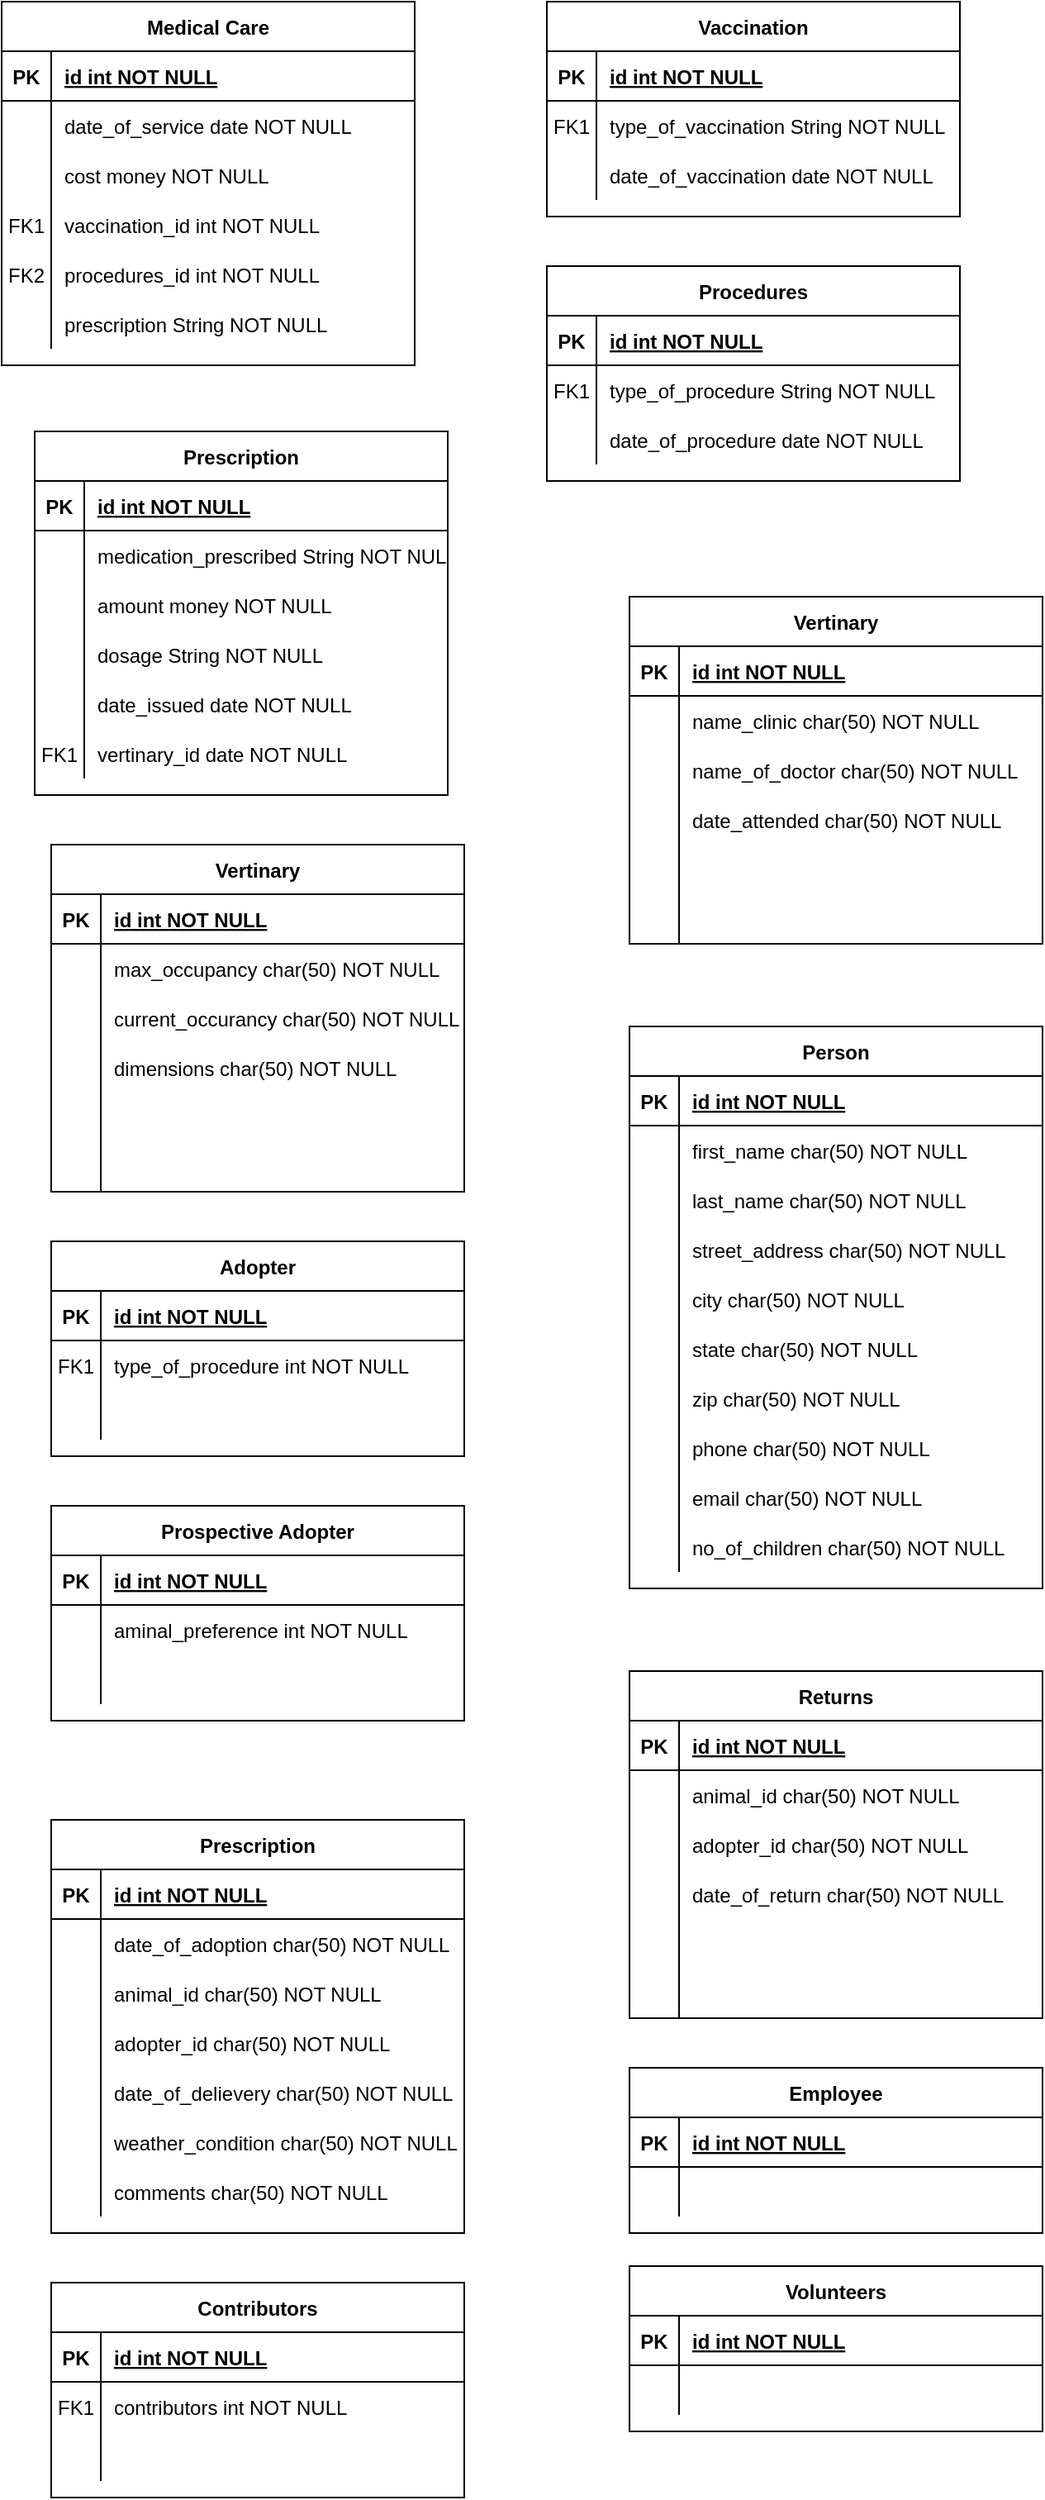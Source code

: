 <mxfile version="14.4.2" type="github">
  <diagram id="R2lEEEUBdFMjLlhIrx00" name="Page-1">
    <mxGraphModel dx="868" dy="450" grid="1" gridSize="10" guides="1" tooltips="1" connect="1" arrows="1" fold="1" page="1" pageScale="1" pageWidth="850" pageHeight="1100" math="0" shadow="0" extFonts="Permanent Marker^https://fonts.googleapis.com/css?family=Permanent+Marker">
      <root>
        <mxCell id="0" />
        <mxCell id="1" parent="0" />
        <mxCell id="C-vyLk0tnHw3VtMMgP7b-2" value="Vaccination" style="shape=table;startSize=30;container=1;collapsible=1;childLayout=tableLayout;fixedRows=1;rowLines=0;fontStyle=1;align=center;resizeLast=1;" parent="1" vertex="1">
          <mxGeometry x="450" y="120" width="250" height="130" as="geometry" />
        </mxCell>
        <mxCell id="C-vyLk0tnHw3VtMMgP7b-3" value="" style="shape=partialRectangle;collapsible=0;dropTarget=0;pointerEvents=0;fillColor=none;points=[[0,0.5],[1,0.5]];portConstraint=eastwest;top=0;left=0;right=0;bottom=1;" parent="C-vyLk0tnHw3VtMMgP7b-2" vertex="1">
          <mxGeometry y="30" width="250" height="30" as="geometry" />
        </mxCell>
        <mxCell id="C-vyLk0tnHw3VtMMgP7b-4" value="PK" style="shape=partialRectangle;overflow=hidden;connectable=0;fillColor=none;top=0;left=0;bottom=0;right=0;fontStyle=1;" parent="C-vyLk0tnHw3VtMMgP7b-3" vertex="1">
          <mxGeometry width="30" height="30" as="geometry" />
        </mxCell>
        <mxCell id="C-vyLk0tnHw3VtMMgP7b-5" value="id int NOT NULL " style="shape=partialRectangle;overflow=hidden;connectable=0;fillColor=none;top=0;left=0;bottom=0;right=0;align=left;spacingLeft=6;fontStyle=5;" parent="C-vyLk0tnHw3VtMMgP7b-3" vertex="1">
          <mxGeometry x="30" width="220" height="30" as="geometry" />
        </mxCell>
        <mxCell id="C-vyLk0tnHw3VtMMgP7b-6" value="" style="shape=partialRectangle;collapsible=0;dropTarget=0;pointerEvents=0;fillColor=none;points=[[0,0.5],[1,0.5]];portConstraint=eastwest;top=0;left=0;right=0;bottom=0;" parent="C-vyLk0tnHw3VtMMgP7b-2" vertex="1">
          <mxGeometry y="60" width="250" height="30" as="geometry" />
        </mxCell>
        <mxCell id="C-vyLk0tnHw3VtMMgP7b-7" value="FK1" style="shape=partialRectangle;overflow=hidden;connectable=0;fillColor=none;top=0;left=0;bottom=0;right=0;" parent="C-vyLk0tnHw3VtMMgP7b-6" vertex="1">
          <mxGeometry width="30" height="30" as="geometry" />
        </mxCell>
        <mxCell id="C-vyLk0tnHw3VtMMgP7b-8" value="type_of_vaccination String NOT NULL" style="shape=partialRectangle;overflow=hidden;connectable=0;fillColor=none;top=0;left=0;bottom=0;right=0;align=left;spacingLeft=6;" parent="C-vyLk0tnHw3VtMMgP7b-6" vertex="1">
          <mxGeometry x="30" width="220" height="30" as="geometry" />
        </mxCell>
        <mxCell id="C-vyLk0tnHw3VtMMgP7b-9" value="" style="shape=partialRectangle;collapsible=0;dropTarget=0;pointerEvents=0;fillColor=none;points=[[0,0.5],[1,0.5]];portConstraint=eastwest;top=0;left=0;right=0;bottom=0;" parent="C-vyLk0tnHw3VtMMgP7b-2" vertex="1">
          <mxGeometry y="90" width="250" height="30" as="geometry" />
        </mxCell>
        <mxCell id="C-vyLk0tnHw3VtMMgP7b-10" value="" style="shape=partialRectangle;overflow=hidden;connectable=0;fillColor=none;top=0;left=0;bottom=0;right=0;" parent="C-vyLk0tnHw3VtMMgP7b-9" vertex="1">
          <mxGeometry width="30" height="30" as="geometry" />
        </mxCell>
        <mxCell id="C-vyLk0tnHw3VtMMgP7b-11" value="date_of_vaccination date NOT NULL" style="shape=partialRectangle;overflow=hidden;connectable=0;fillColor=none;top=0;left=0;bottom=0;right=0;align=left;spacingLeft=6;" parent="C-vyLk0tnHw3VtMMgP7b-9" vertex="1">
          <mxGeometry x="30" width="220" height="30" as="geometry" />
        </mxCell>
        <mxCell id="C-vyLk0tnHw3VtMMgP7b-13" value="Procedures" style="shape=table;startSize=30;container=1;collapsible=1;childLayout=tableLayout;fixedRows=1;rowLines=0;fontStyle=1;align=center;resizeLast=1;" parent="1" vertex="1">
          <mxGeometry x="450" y="280" width="250" height="130" as="geometry" />
        </mxCell>
        <mxCell id="C-vyLk0tnHw3VtMMgP7b-14" value="" style="shape=partialRectangle;collapsible=0;dropTarget=0;pointerEvents=0;fillColor=none;points=[[0,0.5],[1,0.5]];portConstraint=eastwest;top=0;left=0;right=0;bottom=1;" parent="C-vyLk0tnHw3VtMMgP7b-13" vertex="1">
          <mxGeometry y="30" width="250" height="30" as="geometry" />
        </mxCell>
        <mxCell id="C-vyLk0tnHw3VtMMgP7b-15" value="PK" style="shape=partialRectangle;overflow=hidden;connectable=0;fillColor=none;top=0;left=0;bottom=0;right=0;fontStyle=1;" parent="C-vyLk0tnHw3VtMMgP7b-14" vertex="1">
          <mxGeometry width="30" height="30" as="geometry" />
        </mxCell>
        <mxCell id="C-vyLk0tnHw3VtMMgP7b-16" value="id int NOT NULL " style="shape=partialRectangle;overflow=hidden;connectable=0;fillColor=none;top=0;left=0;bottom=0;right=0;align=left;spacingLeft=6;fontStyle=5;" parent="C-vyLk0tnHw3VtMMgP7b-14" vertex="1">
          <mxGeometry x="30" width="220" height="30" as="geometry" />
        </mxCell>
        <mxCell id="C-vyLk0tnHw3VtMMgP7b-17" value="" style="shape=partialRectangle;collapsible=0;dropTarget=0;pointerEvents=0;fillColor=none;points=[[0,0.5],[1,0.5]];portConstraint=eastwest;top=0;left=0;right=0;bottom=0;" parent="C-vyLk0tnHw3VtMMgP7b-13" vertex="1">
          <mxGeometry y="60" width="250" height="30" as="geometry" />
        </mxCell>
        <mxCell id="C-vyLk0tnHw3VtMMgP7b-18" value="FK1" style="shape=partialRectangle;overflow=hidden;connectable=0;fillColor=none;top=0;left=0;bottom=0;right=0;" parent="C-vyLk0tnHw3VtMMgP7b-17" vertex="1">
          <mxGeometry width="30" height="30" as="geometry" />
        </mxCell>
        <mxCell id="C-vyLk0tnHw3VtMMgP7b-19" value="type_of_procedure String NOT NULL" style="shape=partialRectangle;overflow=hidden;connectable=0;fillColor=none;top=0;left=0;bottom=0;right=0;align=left;spacingLeft=6;" parent="C-vyLk0tnHw3VtMMgP7b-17" vertex="1">
          <mxGeometry x="30" width="220" height="30" as="geometry" />
        </mxCell>
        <mxCell id="C-vyLk0tnHw3VtMMgP7b-20" value="" style="shape=partialRectangle;collapsible=0;dropTarget=0;pointerEvents=0;fillColor=none;points=[[0,0.5],[1,0.5]];portConstraint=eastwest;top=0;left=0;right=0;bottom=0;" parent="C-vyLk0tnHw3VtMMgP7b-13" vertex="1">
          <mxGeometry y="90" width="250" height="30" as="geometry" />
        </mxCell>
        <mxCell id="C-vyLk0tnHw3VtMMgP7b-21" value="" style="shape=partialRectangle;overflow=hidden;connectable=0;fillColor=none;top=0;left=0;bottom=0;right=0;" parent="C-vyLk0tnHw3VtMMgP7b-20" vertex="1">
          <mxGeometry width="30" height="30" as="geometry" />
        </mxCell>
        <mxCell id="C-vyLk0tnHw3VtMMgP7b-22" value="date_of_procedure date NOT NULL" style="shape=partialRectangle;overflow=hidden;connectable=0;fillColor=none;top=0;left=0;bottom=0;right=0;align=left;spacingLeft=6;" parent="C-vyLk0tnHw3VtMMgP7b-20" vertex="1">
          <mxGeometry x="30" width="220" height="30" as="geometry" />
        </mxCell>
        <mxCell id="C-vyLk0tnHw3VtMMgP7b-23" value="Medical Care" style="shape=table;startSize=30;container=1;collapsible=1;childLayout=tableLayout;fixedRows=1;rowLines=0;fontStyle=1;align=center;resizeLast=1;" parent="1" vertex="1">
          <mxGeometry x="120" y="120" width="250" height="220" as="geometry" />
        </mxCell>
        <mxCell id="C-vyLk0tnHw3VtMMgP7b-24" value="" style="shape=partialRectangle;collapsible=0;dropTarget=0;pointerEvents=0;fillColor=none;points=[[0,0.5],[1,0.5]];portConstraint=eastwest;top=0;left=0;right=0;bottom=1;" parent="C-vyLk0tnHw3VtMMgP7b-23" vertex="1">
          <mxGeometry y="30" width="250" height="30" as="geometry" />
        </mxCell>
        <mxCell id="C-vyLk0tnHw3VtMMgP7b-25" value="PK" style="shape=partialRectangle;overflow=hidden;connectable=0;fillColor=none;top=0;left=0;bottom=0;right=0;fontStyle=1;" parent="C-vyLk0tnHw3VtMMgP7b-24" vertex="1">
          <mxGeometry width="30" height="30" as="geometry" />
        </mxCell>
        <mxCell id="C-vyLk0tnHw3VtMMgP7b-26" value="id int NOT NULL " style="shape=partialRectangle;overflow=hidden;connectable=0;fillColor=none;top=0;left=0;bottom=0;right=0;align=left;spacingLeft=6;fontStyle=5;" parent="C-vyLk0tnHw3VtMMgP7b-24" vertex="1">
          <mxGeometry x="30" width="220" height="30" as="geometry" />
        </mxCell>
        <mxCell id="C-vyLk0tnHw3VtMMgP7b-27" value="" style="shape=partialRectangle;collapsible=0;dropTarget=0;pointerEvents=0;fillColor=none;points=[[0,0.5],[1,0.5]];portConstraint=eastwest;top=0;left=0;right=0;bottom=0;" parent="C-vyLk0tnHw3VtMMgP7b-23" vertex="1">
          <mxGeometry y="60" width="250" height="30" as="geometry" />
        </mxCell>
        <mxCell id="C-vyLk0tnHw3VtMMgP7b-28" value="" style="shape=partialRectangle;overflow=hidden;connectable=0;fillColor=none;top=0;left=0;bottom=0;right=0;" parent="C-vyLk0tnHw3VtMMgP7b-27" vertex="1">
          <mxGeometry width="30" height="30" as="geometry" />
        </mxCell>
        <mxCell id="C-vyLk0tnHw3VtMMgP7b-29" value="date_of_service date NOT NULL" style="shape=partialRectangle;overflow=hidden;connectable=0;fillColor=none;top=0;left=0;bottom=0;right=0;align=left;spacingLeft=6;" parent="C-vyLk0tnHw3VtMMgP7b-27" vertex="1">
          <mxGeometry x="30" width="220" height="30" as="geometry" />
        </mxCell>
        <mxCell id="I8isSbgwtPp6w4IHYsFA-1" value="" style="shape=partialRectangle;collapsible=0;dropTarget=0;pointerEvents=0;fillColor=none;points=[[0,0.5],[1,0.5]];portConstraint=eastwest;top=0;left=0;right=0;bottom=0;" vertex="1" parent="C-vyLk0tnHw3VtMMgP7b-23">
          <mxGeometry y="90" width="250" height="30" as="geometry" />
        </mxCell>
        <mxCell id="I8isSbgwtPp6w4IHYsFA-2" value="" style="shape=partialRectangle;overflow=hidden;connectable=0;fillColor=none;top=0;left=0;bottom=0;right=0;" vertex="1" parent="I8isSbgwtPp6w4IHYsFA-1">
          <mxGeometry width="30" height="30" as="geometry" />
        </mxCell>
        <mxCell id="I8isSbgwtPp6w4IHYsFA-3" value="cost money NOT NULL" style="shape=partialRectangle;overflow=hidden;connectable=0;fillColor=none;top=0;left=0;bottom=0;right=0;align=left;spacingLeft=6;" vertex="1" parent="I8isSbgwtPp6w4IHYsFA-1">
          <mxGeometry x="30" width="220" height="30" as="geometry" />
        </mxCell>
        <mxCell id="I8isSbgwtPp6w4IHYsFA-4" value="" style="shape=partialRectangle;collapsible=0;dropTarget=0;pointerEvents=0;fillColor=none;points=[[0,0.5],[1,0.5]];portConstraint=eastwest;top=0;left=0;right=0;bottom=0;" vertex="1" parent="C-vyLk0tnHw3VtMMgP7b-23">
          <mxGeometry y="120" width="250" height="30" as="geometry" />
        </mxCell>
        <mxCell id="I8isSbgwtPp6w4IHYsFA-5" value="FK1" style="shape=partialRectangle;overflow=hidden;connectable=0;fillColor=none;top=0;left=0;bottom=0;right=0;" vertex="1" parent="I8isSbgwtPp6w4IHYsFA-4">
          <mxGeometry width="30" height="30" as="geometry" />
        </mxCell>
        <mxCell id="I8isSbgwtPp6w4IHYsFA-6" value="vaccination_id int NOT NULL" style="shape=partialRectangle;overflow=hidden;connectable=0;fillColor=none;top=0;left=0;bottom=0;right=0;align=left;spacingLeft=6;" vertex="1" parent="I8isSbgwtPp6w4IHYsFA-4">
          <mxGeometry x="30" width="220" height="30" as="geometry" />
        </mxCell>
        <mxCell id="I8isSbgwtPp6w4IHYsFA-7" value="" style="shape=partialRectangle;collapsible=0;dropTarget=0;pointerEvents=0;fillColor=none;points=[[0,0.5],[1,0.5]];portConstraint=eastwest;top=0;left=0;right=0;bottom=0;" vertex="1" parent="C-vyLk0tnHw3VtMMgP7b-23">
          <mxGeometry y="150" width="250" height="30" as="geometry" />
        </mxCell>
        <mxCell id="I8isSbgwtPp6w4IHYsFA-8" value="FK2" style="shape=partialRectangle;overflow=hidden;connectable=0;fillColor=none;top=0;left=0;bottom=0;right=0;" vertex="1" parent="I8isSbgwtPp6w4IHYsFA-7">
          <mxGeometry width="30" height="30" as="geometry" />
        </mxCell>
        <mxCell id="I8isSbgwtPp6w4IHYsFA-9" value="procedures_id int NOT NULL" style="shape=partialRectangle;overflow=hidden;connectable=0;fillColor=none;top=0;left=0;bottom=0;right=0;align=left;spacingLeft=6;" vertex="1" parent="I8isSbgwtPp6w4IHYsFA-7">
          <mxGeometry x="30" width="220" height="30" as="geometry" />
        </mxCell>
        <mxCell id="I8isSbgwtPp6w4IHYsFA-10" value="" style="shape=partialRectangle;collapsible=0;dropTarget=0;pointerEvents=0;fillColor=none;points=[[0,0.5],[1,0.5]];portConstraint=eastwest;top=0;left=0;right=0;bottom=0;" vertex="1" parent="C-vyLk0tnHw3VtMMgP7b-23">
          <mxGeometry y="180" width="250" height="30" as="geometry" />
        </mxCell>
        <mxCell id="I8isSbgwtPp6w4IHYsFA-11" value="" style="shape=partialRectangle;overflow=hidden;connectable=0;fillColor=none;top=0;left=0;bottom=0;right=0;" vertex="1" parent="I8isSbgwtPp6w4IHYsFA-10">
          <mxGeometry width="30" height="30" as="geometry" />
        </mxCell>
        <mxCell id="I8isSbgwtPp6w4IHYsFA-12" value="prescription String NOT NULL" style="shape=partialRectangle;overflow=hidden;connectable=0;fillColor=none;top=0;left=0;bottom=0;right=0;align=left;spacingLeft=6;" vertex="1" parent="I8isSbgwtPp6w4IHYsFA-10">
          <mxGeometry x="30" width="220" height="30" as="geometry" />
        </mxCell>
        <mxCell id="I8isSbgwtPp6w4IHYsFA-13" value="Prescription" style="shape=table;startSize=30;container=1;collapsible=1;childLayout=tableLayout;fixedRows=1;rowLines=0;fontStyle=1;align=center;resizeLast=1;" vertex="1" parent="1">
          <mxGeometry x="140" y="380" width="250" height="220" as="geometry" />
        </mxCell>
        <mxCell id="I8isSbgwtPp6w4IHYsFA-14" value="" style="shape=partialRectangle;collapsible=0;dropTarget=0;pointerEvents=0;fillColor=none;points=[[0,0.5],[1,0.5]];portConstraint=eastwest;top=0;left=0;right=0;bottom=1;" vertex="1" parent="I8isSbgwtPp6w4IHYsFA-13">
          <mxGeometry y="30" width="250" height="30" as="geometry" />
        </mxCell>
        <mxCell id="I8isSbgwtPp6w4IHYsFA-15" value="PK" style="shape=partialRectangle;overflow=hidden;connectable=0;fillColor=none;top=0;left=0;bottom=0;right=0;fontStyle=1;" vertex="1" parent="I8isSbgwtPp6w4IHYsFA-14">
          <mxGeometry width="30" height="30" as="geometry" />
        </mxCell>
        <mxCell id="I8isSbgwtPp6w4IHYsFA-16" value="id int NOT NULL " style="shape=partialRectangle;overflow=hidden;connectable=0;fillColor=none;top=0;left=0;bottom=0;right=0;align=left;spacingLeft=6;fontStyle=5;" vertex="1" parent="I8isSbgwtPp6w4IHYsFA-14">
          <mxGeometry x="30" width="220" height="30" as="geometry" />
        </mxCell>
        <mxCell id="I8isSbgwtPp6w4IHYsFA-17" value="" style="shape=partialRectangle;collapsible=0;dropTarget=0;pointerEvents=0;fillColor=none;points=[[0,0.5],[1,0.5]];portConstraint=eastwest;top=0;left=0;right=0;bottom=0;" vertex="1" parent="I8isSbgwtPp6w4IHYsFA-13">
          <mxGeometry y="60" width="250" height="30" as="geometry" />
        </mxCell>
        <mxCell id="I8isSbgwtPp6w4IHYsFA-18" value="" style="shape=partialRectangle;overflow=hidden;connectable=0;fillColor=none;top=0;left=0;bottom=0;right=0;" vertex="1" parent="I8isSbgwtPp6w4IHYsFA-17">
          <mxGeometry width="30" height="30" as="geometry" />
        </mxCell>
        <mxCell id="I8isSbgwtPp6w4IHYsFA-19" value="medication_prescribed String NOT NULL" style="shape=partialRectangle;overflow=hidden;connectable=0;fillColor=none;top=0;left=0;bottom=0;right=0;align=left;spacingLeft=6;" vertex="1" parent="I8isSbgwtPp6w4IHYsFA-17">
          <mxGeometry x="30" width="220" height="30" as="geometry" />
        </mxCell>
        <mxCell id="I8isSbgwtPp6w4IHYsFA-20" value="" style="shape=partialRectangle;collapsible=0;dropTarget=0;pointerEvents=0;fillColor=none;points=[[0,0.5],[1,0.5]];portConstraint=eastwest;top=0;left=0;right=0;bottom=0;" vertex="1" parent="I8isSbgwtPp6w4IHYsFA-13">
          <mxGeometry y="90" width="250" height="30" as="geometry" />
        </mxCell>
        <mxCell id="I8isSbgwtPp6w4IHYsFA-21" value="" style="shape=partialRectangle;overflow=hidden;connectable=0;fillColor=none;top=0;left=0;bottom=0;right=0;" vertex="1" parent="I8isSbgwtPp6w4IHYsFA-20">
          <mxGeometry width="30" height="30" as="geometry" />
        </mxCell>
        <mxCell id="I8isSbgwtPp6w4IHYsFA-22" value="amount money NOT NULL" style="shape=partialRectangle;overflow=hidden;connectable=0;fillColor=none;top=0;left=0;bottom=0;right=0;align=left;spacingLeft=6;" vertex="1" parent="I8isSbgwtPp6w4IHYsFA-20">
          <mxGeometry x="30" width="220" height="30" as="geometry" />
        </mxCell>
        <mxCell id="I8isSbgwtPp6w4IHYsFA-23" value="" style="shape=partialRectangle;collapsible=0;dropTarget=0;pointerEvents=0;fillColor=none;points=[[0,0.5],[1,0.5]];portConstraint=eastwest;top=0;left=0;right=0;bottom=0;" vertex="1" parent="I8isSbgwtPp6w4IHYsFA-13">
          <mxGeometry y="120" width="250" height="30" as="geometry" />
        </mxCell>
        <mxCell id="I8isSbgwtPp6w4IHYsFA-24" value="" style="shape=partialRectangle;overflow=hidden;connectable=0;fillColor=none;top=0;left=0;bottom=0;right=0;" vertex="1" parent="I8isSbgwtPp6w4IHYsFA-23">
          <mxGeometry width="30" height="30" as="geometry" />
        </mxCell>
        <mxCell id="I8isSbgwtPp6w4IHYsFA-25" value="dosage String NOT NULL" style="shape=partialRectangle;overflow=hidden;connectable=0;fillColor=none;top=0;left=0;bottom=0;right=0;align=left;spacingLeft=6;" vertex="1" parent="I8isSbgwtPp6w4IHYsFA-23">
          <mxGeometry x="30" width="220" height="30" as="geometry" />
        </mxCell>
        <mxCell id="I8isSbgwtPp6w4IHYsFA-26" value="" style="shape=partialRectangle;collapsible=0;dropTarget=0;pointerEvents=0;fillColor=none;points=[[0,0.5],[1,0.5]];portConstraint=eastwest;top=0;left=0;right=0;bottom=0;" vertex="1" parent="I8isSbgwtPp6w4IHYsFA-13">
          <mxGeometry y="150" width="250" height="30" as="geometry" />
        </mxCell>
        <mxCell id="I8isSbgwtPp6w4IHYsFA-27" value="" style="shape=partialRectangle;overflow=hidden;connectable=0;fillColor=none;top=0;left=0;bottom=0;right=0;" vertex="1" parent="I8isSbgwtPp6w4IHYsFA-26">
          <mxGeometry width="30" height="30" as="geometry" />
        </mxCell>
        <mxCell id="I8isSbgwtPp6w4IHYsFA-28" value="date_issued date NOT NULL" style="shape=partialRectangle;overflow=hidden;connectable=0;fillColor=none;top=0;left=0;bottom=0;right=0;align=left;spacingLeft=6;" vertex="1" parent="I8isSbgwtPp6w4IHYsFA-26">
          <mxGeometry x="30" width="220" height="30" as="geometry" />
        </mxCell>
        <mxCell id="I8isSbgwtPp6w4IHYsFA-29" value="" style="shape=partialRectangle;collapsible=0;dropTarget=0;pointerEvents=0;fillColor=none;points=[[0,0.5],[1,0.5]];portConstraint=eastwest;top=0;left=0;right=0;bottom=0;" vertex="1" parent="I8isSbgwtPp6w4IHYsFA-13">
          <mxGeometry y="180" width="250" height="30" as="geometry" />
        </mxCell>
        <mxCell id="I8isSbgwtPp6w4IHYsFA-30" value="FK1" style="shape=partialRectangle;overflow=hidden;connectable=0;fillColor=none;top=0;left=0;bottom=0;right=0;" vertex="1" parent="I8isSbgwtPp6w4IHYsFA-29">
          <mxGeometry width="30" height="30" as="geometry" />
        </mxCell>
        <mxCell id="I8isSbgwtPp6w4IHYsFA-31" value="vertinary_id date NOT NULL" style="shape=partialRectangle;overflow=hidden;connectable=0;fillColor=none;top=0;left=0;bottom=0;right=0;align=left;spacingLeft=6;" vertex="1" parent="I8isSbgwtPp6w4IHYsFA-29">
          <mxGeometry x="30" width="220" height="30" as="geometry" />
        </mxCell>
        <mxCell id="I8isSbgwtPp6w4IHYsFA-32" value="Vertinary" style="shape=table;startSize=30;container=1;collapsible=1;childLayout=tableLayout;fixedRows=1;rowLines=0;fontStyle=1;align=center;resizeLast=1;" vertex="1" parent="1">
          <mxGeometry x="500" y="480" width="250" height="210" as="geometry" />
        </mxCell>
        <mxCell id="I8isSbgwtPp6w4IHYsFA-33" value="" style="shape=partialRectangle;collapsible=0;dropTarget=0;pointerEvents=0;fillColor=none;points=[[0,0.5],[1,0.5]];portConstraint=eastwest;top=0;left=0;right=0;bottom=1;" vertex="1" parent="I8isSbgwtPp6w4IHYsFA-32">
          <mxGeometry y="30" width="250" height="30" as="geometry" />
        </mxCell>
        <mxCell id="I8isSbgwtPp6w4IHYsFA-34" value="PK" style="shape=partialRectangle;overflow=hidden;connectable=0;fillColor=none;top=0;left=0;bottom=0;right=0;fontStyle=1;" vertex="1" parent="I8isSbgwtPp6w4IHYsFA-33">
          <mxGeometry width="30" height="30" as="geometry" />
        </mxCell>
        <mxCell id="I8isSbgwtPp6w4IHYsFA-35" value="id int NOT NULL " style="shape=partialRectangle;overflow=hidden;connectable=0;fillColor=none;top=0;left=0;bottom=0;right=0;align=left;spacingLeft=6;fontStyle=5;" vertex="1" parent="I8isSbgwtPp6w4IHYsFA-33">
          <mxGeometry x="30" width="220" height="30" as="geometry" />
        </mxCell>
        <mxCell id="I8isSbgwtPp6w4IHYsFA-36" value="" style="shape=partialRectangle;collapsible=0;dropTarget=0;pointerEvents=0;fillColor=none;points=[[0,0.5],[1,0.5]];portConstraint=eastwest;top=0;left=0;right=0;bottom=0;" vertex="1" parent="I8isSbgwtPp6w4IHYsFA-32">
          <mxGeometry y="60" width="250" height="30" as="geometry" />
        </mxCell>
        <mxCell id="I8isSbgwtPp6w4IHYsFA-37" value="" style="shape=partialRectangle;overflow=hidden;connectable=0;fillColor=none;top=0;left=0;bottom=0;right=0;" vertex="1" parent="I8isSbgwtPp6w4IHYsFA-36">
          <mxGeometry width="30" height="30" as="geometry" />
        </mxCell>
        <mxCell id="I8isSbgwtPp6w4IHYsFA-38" value="name_clinic char(50) NOT NULL" style="shape=partialRectangle;overflow=hidden;connectable=0;fillColor=none;top=0;left=0;bottom=0;right=0;align=left;spacingLeft=6;" vertex="1" parent="I8isSbgwtPp6w4IHYsFA-36">
          <mxGeometry x="30" width="220" height="30" as="geometry" />
        </mxCell>
        <mxCell id="I8isSbgwtPp6w4IHYsFA-39" value="" style="shape=partialRectangle;collapsible=0;dropTarget=0;pointerEvents=0;fillColor=none;points=[[0,0.5],[1,0.5]];portConstraint=eastwest;top=0;left=0;right=0;bottom=0;" vertex="1" parent="I8isSbgwtPp6w4IHYsFA-32">
          <mxGeometry y="90" width="250" height="30" as="geometry" />
        </mxCell>
        <mxCell id="I8isSbgwtPp6w4IHYsFA-40" value="" style="shape=partialRectangle;overflow=hidden;connectable=0;fillColor=none;top=0;left=0;bottom=0;right=0;" vertex="1" parent="I8isSbgwtPp6w4IHYsFA-39">
          <mxGeometry width="30" height="30" as="geometry" />
        </mxCell>
        <mxCell id="I8isSbgwtPp6w4IHYsFA-41" value="name_of_doctor char(50) NOT NULL" style="shape=partialRectangle;overflow=hidden;connectable=0;fillColor=none;top=0;left=0;bottom=0;right=0;align=left;spacingLeft=6;" vertex="1" parent="I8isSbgwtPp6w4IHYsFA-39">
          <mxGeometry x="30" width="220" height="30" as="geometry" />
        </mxCell>
        <mxCell id="I8isSbgwtPp6w4IHYsFA-42" value="" style="shape=partialRectangle;collapsible=0;dropTarget=0;pointerEvents=0;fillColor=none;points=[[0,0.5],[1,0.5]];portConstraint=eastwest;top=0;left=0;right=0;bottom=0;" vertex="1" parent="I8isSbgwtPp6w4IHYsFA-32">
          <mxGeometry y="120" width="250" height="30" as="geometry" />
        </mxCell>
        <mxCell id="I8isSbgwtPp6w4IHYsFA-43" value="" style="shape=partialRectangle;overflow=hidden;connectable=0;fillColor=none;top=0;left=0;bottom=0;right=0;" vertex="1" parent="I8isSbgwtPp6w4IHYsFA-42">
          <mxGeometry width="30" height="30" as="geometry" />
        </mxCell>
        <mxCell id="I8isSbgwtPp6w4IHYsFA-44" value="date_attended char(50) NOT NULL" style="shape=partialRectangle;overflow=hidden;connectable=0;fillColor=none;top=0;left=0;bottom=0;right=0;align=left;spacingLeft=6;" vertex="1" parent="I8isSbgwtPp6w4IHYsFA-42">
          <mxGeometry x="30" width="220" height="30" as="geometry" />
        </mxCell>
        <mxCell id="I8isSbgwtPp6w4IHYsFA-45" value="" style="shape=partialRectangle;collapsible=0;dropTarget=0;pointerEvents=0;fillColor=none;points=[[0,0.5],[1,0.5]];portConstraint=eastwest;top=0;left=0;right=0;bottom=0;" vertex="1" parent="I8isSbgwtPp6w4IHYsFA-32">
          <mxGeometry y="150" width="250" height="30" as="geometry" />
        </mxCell>
        <mxCell id="I8isSbgwtPp6w4IHYsFA-46" value="" style="shape=partialRectangle;overflow=hidden;connectable=0;fillColor=none;top=0;left=0;bottom=0;right=0;" vertex="1" parent="I8isSbgwtPp6w4IHYsFA-45">
          <mxGeometry width="30" height="30" as="geometry" />
        </mxCell>
        <mxCell id="I8isSbgwtPp6w4IHYsFA-47" value="" style="shape=partialRectangle;overflow=hidden;connectable=0;fillColor=none;top=0;left=0;bottom=0;right=0;align=left;spacingLeft=6;" vertex="1" parent="I8isSbgwtPp6w4IHYsFA-45">
          <mxGeometry x="30" width="220" height="30" as="geometry" />
        </mxCell>
        <mxCell id="I8isSbgwtPp6w4IHYsFA-48" value="" style="shape=partialRectangle;collapsible=0;dropTarget=0;pointerEvents=0;fillColor=none;points=[[0,0.5],[1,0.5]];portConstraint=eastwest;top=0;left=0;right=0;bottom=0;" vertex="1" parent="I8isSbgwtPp6w4IHYsFA-32">
          <mxGeometry y="180" width="250" height="30" as="geometry" />
        </mxCell>
        <mxCell id="I8isSbgwtPp6w4IHYsFA-49" value="" style="shape=partialRectangle;overflow=hidden;connectable=0;fillColor=none;top=0;left=0;bottom=0;right=0;" vertex="1" parent="I8isSbgwtPp6w4IHYsFA-48">
          <mxGeometry width="30" height="30" as="geometry" />
        </mxCell>
        <mxCell id="I8isSbgwtPp6w4IHYsFA-50" value="" style="shape=partialRectangle;overflow=hidden;connectable=0;fillColor=none;top=0;left=0;bottom=0;right=0;align=left;spacingLeft=6;" vertex="1" parent="I8isSbgwtPp6w4IHYsFA-48">
          <mxGeometry x="30" width="220" height="30" as="geometry" />
        </mxCell>
        <mxCell id="I8isSbgwtPp6w4IHYsFA-51" value="Vertinary" style="shape=table;startSize=30;container=1;collapsible=1;childLayout=tableLayout;fixedRows=1;rowLines=0;fontStyle=1;align=center;resizeLast=1;" vertex="1" parent="1">
          <mxGeometry x="150" y="630" width="250" height="210" as="geometry" />
        </mxCell>
        <mxCell id="I8isSbgwtPp6w4IHYsFA-52" value="" style="shape=partialRectangle;collapsible=0;dropTarget=0;pointerEvents=0;fillColor=none;points=[[0,0.5],[1,0.5]];portConstraint=eastwest;top=0;left=0;right=0;bottom=1;" vertex="1" parent="I8isSbgwtPp6w4IHYsFA-51">
          <mxGeometry y="30" width="250" height="30" as="geometry" />
        </mxCell>
        <mxCell id="I8isSbgwtPp6w4IHYsFA-53" value="PK" style="shape=partialRectangle;overflow=hidden;connectable=0;fillColor=none;top=0;left=0;bottom=0;right=0;fontStyle=1;" vertex="1" parent="I8isSbgwtPp6w4IHYsFA-52">
          <mxGeometry width="30" height="30" as="geometry" />
        </mxCell>
        <mxCell id="I8isSbgwtPp6w4IHYsFA-54" value="id int NOT NULL " style="shape=partialRectangle;overflow=hidden;connectable=0;fillColor=none;top=0;left=0;bottom=0;right=0;align=left;spacingLeft=6;fontStyle=5;" vertex="1" parent="I8isSbgwtPp6w4IHYsFA-52">
          <mxGeometry x="30" width="220" height="30" as="geometry" />
        </mxCell>
        <mxCell id="I8isSbgwtPp6w4IHYsFA-55" value="" style="shape=partialRectangle;collapsible=0;dropTarget=0;pointerEvents=0;fillColor=none;points=[[0,0.5],[1,0.5]];portConstraint=eastwest;top=0;left=0;right=0;bottom=0;" vertex="1" parent="I8isSbgwtPp6w4IHYsFA-51">
          <mxGeometry y="60" width="250" height="30" as="geometry" />
        </mxCell>
        <mxCell id="I8isSbgwtPp6w4IHYsFA-56" value="" style="shape=partialRectangle;overflow=hidden;connectable=0;fillColor=none;top=0;left=0;bottom=0;right=0;" vertex="1" parent="I8isSbgwtPp6w4IHYsFA-55">
          <mxGeometry width="30" height="30" as="geometry" />
        </mxCell>
        <mxCell id="I8isSbgwtPp6w4IHYsFA-57" value="max_occupancy char(50) NOT NULL" style="shape=partialRectangle;overflow=hidden;connectable=0;fillColor=none;top=0;left=0;bottom=0;right=0;align=left;spacingLeft=6;" vertex="1" parent="I8isSbgwtPp6w4IHYsFA-55">
          <mxGeometry x="30" width="220" height="30" as="geometry" />
        </mxCell>
        <mxCell id="I8isSbgwtPp6w4IHYsFA-58" value="" style="shape=partialRectangle;collapsible=0;dropTarget=0;pointerEvents=0;fillColor=none;points=[[0,0.5],[1,0.5]];portConstraint=eastwest;top=0;left=0;right=0;bottom=0;" vertex="1" parent="I8isSbgwtPp6w4IHYsFA-51">
          <mxGeometry y="90" width="250" height="30" as="geometry" />
        </mxCell>
        <mxCell id="I8isSbgwtPp6w4IHYsFA-59" value="" style="shape=partialRectangle;overflow=hidden;connectable=0;fillColor=none;top=0;left=0;bottom=0;right=0;" vertex="1" parent="I8isSbgwtPp6w4IHYsFA-58">
          <mxGeometry width="30" height="30" as="geometry" />
        </mxCell>
        <mxCell id="I8isSbgwtPp6w4IHYsFA-60" value="current_occurancy char(50) NOT NULL" style="shape=partialRectangle;overflow=hidden;connectable=0;fillColor=none;top=0;left=0;bottom=0;right=0;align=left;spacingLeft=6;" vertex="1" parent="I8isSbgwtPp6w4IHYsFA-58">
          <mxGeometry x="30" width="220" height="30" as="geometry" />
        </mxCell>
        <mxCell id="I8isSbgwtPp6w4IHYsFA-61" value="" style="shape=partialRectangle;collapsible=0;dropTarget=0;pointerEvents=0;fillColor=none;points=[[0,0.5],[1,0.5]];portConstraint=eastwest;top=0;left=0;right=0;bottom=0;" vertex="1" parent="I8isSbgwtPp6w4IHYsFA-51">
          <mxGeometry y="120" width="250" height="30" as="geometry" />
        </mxCell>
        <mxCell id="I8isSbgwtPp6w4IHYsFA-62" value="" style="shape=partialRectangle;overflow=hidden;connectable=0;fillColor=none;top=0;left=0;bottom=0;right=0;" vertex="1" parent="I8isSbgwtPp6w4IHYsFA-61">
          <mxGeometry width="30" height="30" as="geometry" />
        </mxCell>
        <mxCell id="I8isSbgwtPp6w4IHYsFA-63" value="dimensions char(50) NOT NULL" style="shape=partialRectangle;overflow=hidden;connectable=0;fillColor=none;top=0;left=0;bottom=0;right=0;align=left;spacingLeft=6;" vertex="1" parent="I8isSbgwtPp6w4IHYsFA-61">
          <mxGeometry x="30" width="220" height="30" as="geometry" />
        </mxCell>
        <mxCell id="I8isSbgwtPp6w4IHYsFA-64" value="" style="shape=partialRectangle;collapsible=0;dropTarget=0;pointerEvents=0;fillColor=none;points=[[0,0.5],[1,0.5]];portConstraint=eastwest;top=0;left=0;right=0;bottom=0;" vertex="1" parent="I8isSbgwtPp6w4IHYsFA-51">
          <mxGeometry y="150" width="250" height="30" as="geometry" />
        </mxCell>
        <mxCell id="I8isSbgwtPp6w4IHYsFA-65" value="" style="shape=partialRectangle;overflow=hidden;connectable=0;fillColor=none;top=0;left=0;bottom=0;right=0;" vertex="1" parent="I8isSbgwtPp6w4IHYsFA-64">
          <mxGeometry width="30" height="30" as="geometry" />
        </mxCell>
        <mxCell id="I8isSbgwtPp6w4IHYsFA-66" value="" style="shape=partialRectangle;overflow=hidden;connectable=0;fillColor=none;top=0;left=0;bottom=0;right=0;align=left;spacingLeft=6;" vertex="1" parent="I8isSbgwtPp6w4IHYsFA-64">
          <mxGeometry x="30" width="220" height="30" as="geometry" />
        </mxCell>
        <mxCell id="I8isSbgwtPp6w4IHYsFA-67" value="" style="shape=partialRectangle;collapsible=0;dropTarget=0;pointerEvents=0;fillColor=none;points=[[0,0.5],[1,0.5]];portConstraint=eastwest;top=0;left=0;right=0;bottom=0;" vertex="1" parent="I8isSbgwtPp6w4IHYsFA-51">
          <mxGeometry y="180" width="250" height="30" as="geometry" />
        </mxCell>
        <mxCell id="I8isSbgwtPp6w4IHYsFA-68" value="" style="shape=partialRectangle;overflow=hidden;connectable=0;fillColor=none;top=0;left=0;bottom=0;right=0;" vertex="1" parent="I8isSbgwtPp6w4IHYsFA-67">
          <mxGeometry width="30" height="30" as="geometry" />
        </mxCell>
        <mxCell id="I8isSbgwtPp6w4IHYsFA-69" value="" style="shape=partialRectangle;overflow=hidden;connectable=0;fillColor=none;top=0;left=0;bottom=0;right=0;align=left;spacingLeft=6;" vertex="1" parent="I8isSbgwtPp6w4IHYsFA-67">
          <mxGeometry x="30" width="220" height="30" as="geometry" />
        </mxCell>
        <mxCell id="I8isSbgwtPp6w4IHYsFA-70" value="Person" style="shape=table;startSize=30;container=1;collapsible=1;childLayout=tableLayout;fixedRows=1;rowLines=0;fontStyle=1;align=center;resizeLast=1;" vertex="1" parent="1">
          <mxGeometry x="500" y="740" width="250" height="340" as="geometry" />
        </mxCell>
        <mxCell id="I8isSbgwtPp6w4IHYsFA-71" value="" style="shape=partialRectangle;collapsible=0;dropTarget=0;pointerEvents=0;fillColor=none;points=[[0,0.5],[1,0.5]];portConstraint=eastwest;top=0;left=0;right=0;bottom=1;" vertex="1" parent="I8isSbgwtPp6w4IHYsFA-70">
          <mxGeometry y="30" width="250" height="30" as="geometry" />
        </mxCell>
        <mxCell id="I8isSbgwtPp6w4IHYsFA-72" value="PK" style="shape=partialRectangle;overflow=hidden;connectable=0;fillColor=none;top=0;left=0;bottom=0;right=0;fontStyle=1;" vertex="1" parent="I8isSbgwtPp6w4IHYsFA-71">
          <mxGeometry width="30" height="30" as="geometry" />
        </mxCell>
        <mxCell id="I8isSbgwtPp6w4IHYsFA-73" value="id int NOT NULL " style="shape=partialRectangle;overflow=hidden;connectable=0;fillColor=none;top=0;left=0;bottom=0;right=0;align=left;spacingLeft=6;fontStyle=5;" vertex="1" parent="I8isSbgwtPp6w4IHYsFA-71">
          <mxGeometry x="30" width="220" height="30" as="geometry" />
        </mxCell>
        <mxCell id="I8isSbgwtPp6w4IHYsFA-74" value="" style="shape=partialRectangle;collapsible=0;dropTarget=0;pointerEvents=0;fillColor=none;points=[[0,0.5],[1,0.5]];portConstraint=eastwest;top=0;left=0;right=0;bottom=0;" vertex="1" parent="I8isSbgwtPp6w4IHYsFA-70">
          <mxGeometry y="60" width="250" height="30" as="geometry" />
        </mxCell>
        <mxCell id="I8isSbgwtPp6w4IHYsFA-75" value="" style="shape=partialRectangle;overflow=hidden;connectable=0;fillColor=none;top=0;left=0;bottom=0;right=0;" vertex="1" parent="I8isSbgwtPp6w4IHYsFA-74">
          <mxGeometry width="30" height="30" as="geometry" />
        </mxCell>
        <mxCell id="I8isSbgwtPp6w4IHYsFA-76" value="first_name char(50) NOT NULL" style="shape=partialRectangle;overflow=hidden;connectable=0;fillColor=none;top=0;left=0;bottom=0;right=0;align=left;spacingLeft=6;" vertex="1" parent="I8isSbgwtPp6w4IHYsFA-74">
          <mxGeometry x="30" width="220" height="30" as="geometry" />
        </mxCell>
        <mxCell id="I8isSbgwtPp6w4IHYsFA-77" value="" style="shape=partialRectangle;collapsible=0;dropTarget=0;pointerEvents=0;fillColor=none;points=[[0,0.5],[1,0.5]];portConstraint=eastwest;top=0;left=0;right=0;bottom=0;" vertex="1" parent="I8isSbgwtPp6w4IHYsFA-70">
          <mxGeometry y="90" width="250" height="30" as="geometry" />
        </mxCell>
        <mxCell id="I8isSbgwtPp6w4IHYsFA-78" value="" style="shape=partialRectangle;overflow=hidden;connectable=0;fillColor=none;top=0;left=0;bottom=0;right=0;" vertex="1" parent="I8isSbgwtPp6w4IHYsFA-77">
          <mxGeometry width="30" height="30" as="geometry" />
        </mxCell>
        <mxCell id="I8isSbgwtPp6w4IHYsFA-79" value="last_name char(50) NOT NULL" style="shape=partialRectangle;overflow=hidden;connectable=0;fillColor=none;top=0;left=0;bottom=0;right=0;align=left;spacingLeft=6;" vertex="1" parent="I8isSbgwtPp6w4IHYsFA-77">
          <mxGeometry x="30" width="220" height="30" as="geometry" />
        </mxCell>
        <mxCell id="I8isSbgwtPp6w4IHYsFA-80" value="" style="shape=partialRectangle;collapsible=0;dropTarget=0;pointerEvents=0;fillColor=none;points=[[0,0.5],[1,0.5]];portConstraint=eastwest;top=0;left=0;right=0;bottom=0;" vertex="1" parent="I8isSbgwtPp6w4IHYsFA-70">
          <mxGeometry y="120" width="250" height="30" as="geometry" />
        </mxCell>
        <mxCell id="I8isSbgwtPp6w4IHYsFA-81" value="" style="shape=partialRectangle;overflow=hidden;connectable=0;fillColor=none;top=0;left=0;bottom=0;right=0;" vertex="1" parent="I8isSbgwtPp6w4IHYsFA-80">
          <mxGeometry width="30" height="30" as="geometry" />
        </mxCell>
        <mxCell id="I8isSbgwtPp6w4IHYsFA-82" value="street_address char(50) NOT NULL" style="shape=partialRectangle;overflow=hidden;connectable=0;fillColor=none;top=0;left=0;bottom=0;right=0;align=left;spacingLeft=6;" vertex="1" parent="I8isSbgwtPp6w4IHYsFA-80">
          <mxGeometry x="30" width="220" height="30" as="geometry" />
        </mxCell>
        <mxCell id="I8isSbgwtPp6w4IHYsFA-83" value="" style="shape=partialRectangle;collapsible=0;dropTarget=0;pointerEvents=0;fillColor=none;points=[[0,0.5],[1,0.5]];portConstraint=eastwest;top=0;left=0;right=0;bottom=0;" vertex="1" parent="I8isSbgwtPp6w4IHYsFA-70">
          <mxGeometry y="150" width="250" height="30" as="geometry" />
        </mxCell>
        <mxCell id="I8isSbgwtPp6w4IHYsFA-84" value="" style="shape=partialRectangle;overflow=hidden;connectable=0;fillColor=none;top=0;left=0;bottom=0;right=0;" vertex="1" parent="I8isSbgwtPp6w4IHYsFA-83">
          <mxGeometry width="30" height="30" as="geometry" />
        </mxCell>
        <mxCell id="I8isSbgwtPp6w4IHYsFA-85" value="city char(50) NOT NULL" style="shape=partialRectangle;overflow=hidden;connectable=0;fillColor=none;top=0;left=0;bottom=0;right=0;align=left;spacingLeft=6;" vertex="1" parent="I8isSbgwtPp6w4IHYsFA-83">
          <mxGeometry x="30" width="220" height="30" as="geometry" />
        </mxCell>
        <mxCell id="I8isSbgwtPp6w4IHYsFA-86" value="" style="shape=partialRectangle;collapsible=0;dropTarget=0;pointerEvents=0;fillColor=none;points=[[0,0.5],[1,0.5]];portConstraint=eastwest;top=0;left=0;right=0;bottom=0;" vertex="1" parent="I8isSbgwtPp6w4IHYsFA-70">
          <mxGeometry y="180" width="250" height="30" as="geometry" />
        </mxCell>
        <mxCell id="I8isSbgwtPp6w4IHYsFA-87" value="" style="shape=partialRectangle;overflow=hidden;connectable=0;fillColor=none;top=0;left=0;bottom=0;right=0;" vertex="1" parent="I8isSbgwtPp6w4IHYsFA-86">
          <mxGeometry width="30" height="30" as="geometry" />
        </mxCell>
        <mxCell id="I8isSbgwtPp6w4IHYsFA-88" value="state char(50) NOT NULL" style="shape=partialRectangle;overflow=hidden;connectable=0;fillColor=none;top=0;left=0;bottom=0;right=0;align=left;spacingLeft=6;" vertex="1" parent="I8isSbgwtPp6w4IHYsFA-86">
          <mxGeometry x="30" width="220" height="30" as="geometry" />
        </mxCell>
        <mxCell id="I8isSbgwtPp6w4IHYsFA-93" value="" style="shape=partialRectangle;collapsible=0;dropTarget=0;pointerEvents=0;fillColor=none;points=[[0,0.5],[1,0.5]];portConstraint=eastwest;top=0;left=0;right=0;bottom=0;" vertex="1" parent="I8isSbgwtPp6w4IHYsFA-70">
          <mxGeometry y="210" width="250" height="30" as="geometry" />
        </mxCell>
        <mxCell id="I8isSbgwtPp6w4IHYsFA-94" value="" style="shape=partialRectangle;overflow=hidden;connectable=0;fillColor=none;top=0;left=0;bottom=0;right=0;" vertex="1" parent="I8isSbgwtPp6w4IHYsFA-93">
          <mxGeometry width="30" height="30" as="geometry" />
        </mxCell>
        <mxCell id="I8isSbgwtPp6w4IHYsFA-95" value="zip char(50) NOT NULL" style="shape=partialRectangle;overflow=hidden;connectable=0;fillColor=none;top=0;left=0;bottom=0;right=0;align=left;spacingLeft=6;" vertex="1" parent="I8isSbgwtPp6w4IHYsFA-93">
          <mxGeometry x="30" width="220" height="30" as="geometry" />
        </mxCell>
        <mxCell id="I8isSbgwtPp6w4IHYsFA-96" value="" style="shape=partialRectangle;collapsible=0;dropTarget=0;pointerEvents=0;fillColor=none;points=[[0,0.5],[1,0.5]];portConstraint=eastwest;top=0;left=0;right=0;bottom=0;" vertex="1" parent="I8isSbgwtPp6w4IHYsFA-70">
          <mxGeometry y="240" width="250" height="30" as="geometry" />
        </mxCell>
        <mxCell id="I8isSbgwtPp6w4IHYsFA-97" value="" style="shape=partialRectangle;overflow=hidden;connectable=0;fillColor=none;top=0;left=0;bottom=0;right=0;" vertex="1" parent="I8isSbgwtPp6w4IHYsFA-96">
          <mxGeometry width="30" height="30" as="geometry" />
        </mxCell>
        <mxCell id="I8isSbgwtPp6w4IHYsFA-98" value="phone char(50) NOT NULL" style="shape=partialRectangle;overflow=hidden;connectable=0;fillColor=none;top=0;left=0;bottom=0;right=0;align=left;spacingLeft=6;" vertex="1" parent="I8isSbgwtPp6w4IHYsFA-96">
          <mxGeometry x="30" width="220" height="30" as="geometry" />
        </mxCell>
        <mxCell id="I8isSbgwtPp6w4IHYsFA-99" value="" style="shape=partialRectangle;collapsible=0;dropTarget=0;pointerEvents=0;fillColor=none;points=[[0,0.5],[1,0.5]];portConstraint=eastwest;top=0;left=0;right=0;bottom=0;" vertex="1" parent="I8isSbgwtPp6w4IHYsFA-70">
          <mxGeometry y="270" width="250" height="30" as="geometry" />
        </mxCell>
        <mxCell id="I8isSbgwtPp6w4IHYsFA-100" value="" style="shape=partialRectangle;overflow=hidden;connectable=0;fillColor=none;top=0;left=0;bottom=0;right=0;" vertex="1" parent="I8isSbgwtPp6w4IHYsFA-99">
          <mxGeometry width="30" height="30" as="geometry" />
        </mxCell>
        <mxCell id="I8isSbgwtPp6w4IHYsFA-101" value="email char(50) NOT NULL" style="shape=partialRectangle;overflow=hidden;connectable=0;fillColor=none;top=0;left=0;bottom=0;right=0;align=left;spacingLeft=6;" vertex="1" parent="I8isSbgwtPp6w4IHYsFA-99">
          <mxGeometry x="30" width="220" height="30" as="geometry" />
        </mxCell>
        <mxCell id="I8isSbgwtPp6w4IHYsFA-102" value="" style="shape=partialRectangle;collapsible=0;dropTarget=0;pointerEvents=0;fillColor=none;points=[[0,0.5],[1,0.5]];portConstraint=eastwest;top=0;left=0;right=0;bottom=0;" vertex="1" parent="I8isSbgwtPp6w4IHYsFA-70">
          <mxGeometry y="300" width="250" height="30" as="geometry" />
        </mxCell>
        <mxCell id="I8isSbgwtPp6w4IHYsFA-103" value="" style="shape=partialRectangle;overflow=hidden;connectable=0;fillColor=none;top=0;left=0;bottom=0;right=0;" vertex="1" parent="I8isSbgwtPp6w4IHYsFA-102">
          <mxGeometry width="30" height="30" as="geometry" />
        </mxCell>
        <mxCell id="I8isSbgwtPp6w4IHYsFA-104" value="no_of_children char(50) NOT NULL" style="shape=partialRectangle;overflow=hidden;connectable=0;fillColor=none;top=0;left=0;bottom=0;right=0;align=left;spacingLeft=6;" vertex="1" parent="I8isSbgwtPp6w4IHYsFA-102">
          <mxGeometry x="30" width="220" height="30" as="geometry" />
        </mxCell>
        <mxCell id="I8isSbgwtPp6w4IHYsFA-105" value="Prospective Adopter" style="shape=table;startSize=30;container=1;collapsible=1;childLayout=tableLayout;fixedRows=1;rowLines=0;fontStyle=1;align=center;resizeLast=1;" vertex="1" parent="1">
          <mxGeometry x="150" y="1030" width="250" height="130" as="geometry" />
        </mxCell>
        <mxCell id="I8isSbgwtPp6w4IHYsFA-106" value="" style="shape=partialRectangle;collapsible=0;dropTarget=0;pointerEvents=0;fillColor=none;points=[[0,0.5],[1,0.5]];portConstraint=eastwest;top=0;left=0;right=0;bottom=1;" vertex="1" parent="I8isSbgwtPp6w4IHYsFA-105">
          <mxGeometry y="30" width="250" height="30" as="geometry" />
        </mxCell>
        <mxCell id="I8isSbgwtPp6w4IHYsFA-107" value="PK" style="shape=partialRectangle;overflow=hidden;connectable=0;fillColor=none;top=0;left=0;bottom=0;right=0;fontStyle=1;" vertex="1" parent="I8isSbgwtPp6w4IHYsFA-106">
          <mxGeometry width="30" height="30" as="geometry" />
        </mxCell>
        <mxCell id="I8isSbgwtPp6w4IHYsFA-108" value="id int NOT NULL " style="shape=partialRectangle;overflow=hidden;connectable=0;fillColor=none;top=0;left=0;bottom=0;right=0;align=left;spacingLeft=6;fontStyle=5;" vertex="1" parent="I8isSbgwtPp6w4IHYsFA-106">
          <mxGeometry x="30" width="220" height="30" as="geometry" />
        </mxCell>
        <mxCell id="I8isSbgwtPp6w4IHYsFA-109" value="" style="shape=partialRectangle;collapsible=0;dropTarget=0;pointerEvents=0;fillColor=none;points=[[0,0.5],[1,0.5]];portConstraint=eastwest;top=0;left=0;right=0;bottom=0;" vertex="1" parent="I8isSbgwtPp6w4IHYsFA-105">
          <mxGeometry y="60" width="250" height="30" as="geometry" />
        </mxCell>
        <mxCell id="I8isSbgwtPp6w4IHYsFA-110" value="" style="shape=partialRectangle;overflow=hidden;connectable=0;fillColor=none;top=0;left=0;bottom=0;right=0;" vertex="1" parent="I8isSbgwtPp6w4IHYsFA-109">
          <mxGeometry width="30" height="30" as="geometry" />
        </mxCell>
        <mxCell id="I8isSbgwtPp6w4IHYsFA-111" value="aminal_preference int NOT NULL" style="shape=partialRectangle;overflow=hidden;connectable=0;fillColor=none;top=0;left=0;bottom=0;right=0;align=left;spacingLeft=6;" vertex="1" parent="I8isSbgwtPp6w4IHYsFA-109">
          <mxGeometry x="30" width="220" height="30" as="geometry" />
        </mxCell>
        <mxCell id="I8isSbgwtPp6w4IHYsFA-112" value="" style="shape=partialRectangle;collapsible=0;dropTarget=0;pointerEvents=0;fillColor=none;points=[[0,0.5],[1,0.5]];portConstraint=eastwest;top=0;left=0;right=0;bottom=0;" vertex="1" parent="I8isSbgwtPp6w4IHYsFA-105">
          <mxGeometry y="90" width="250" height="30" as="geometry" />
        </mxCell>
        <mxCell id="I8isSbgwtPp6w4IHYsFA-113" value="" style="shape=partialRectangle;overflow=hidden;connectable=0;fillColor=none;top=0;left=0;bottom=0;right=0;" vertex="1" parent="I8isSbgwtPp6w4IHYsFA-112">
          <mxGeometry width="30" height="30" as="geometry" />
        </mxCell>
        <mxCell id="I8isSbgwtPp6w4IHYsFA-114" value="" style="shape=partialRectangle;overflow=hidden;connectable=0;fillColor=none;top=0;left=0;bottom=0;right=0;align=left;spacingLeft=6;" vertex="1" parent="I8isSbgwtPp6w4IHYsFA-112">
          <mxGeometry x="30" width="220" height="30" as="geometry" />
        </mxCell>
        <mxCell id="I8isSbgwtPp6w4IHYsFA-115" value="Adopter" style="shape=table;startSize=30;container=1;collapsible=1;childLayout=tableLayout;fixedRows=1;rowLines=0;fontStyle=1;align=center;resizeLast=1;" vertex="1" parent="1">
          <mxGeometry x="150" y="870" width="250" height="130" as="geometry" />
        </mxCell>
        <mxCell id="I8isSbgwtPp6w4IHYsFA-116" value="" style="shape=partialRectangle;collapsible=0;dropTarget=0;pointerEvents=0;fillColor=none;points=[[0,0.5],[1,0.5]];portConstraint=eastwest;top=0;left=0;right=0;bottom=1;" vertex="1" parent="I8isSbgwtPp6w4IHYsFA-115">
          <mxGeometry y="30" width="250" height="30" as="geometry" />
        </mxCell>
        <mxCell id="I8isSbgwtPp6w4IHYsFA-117" value="PK" style="shape=partialRectangle;overflow=hidden;connectable=0;fillColor=none;top=0;left=0;bottom=0;right=0;fontStyle=1;" vertex="1" parent="I8isSbgwtPp6w4IHYsFA-116">
          <mxGeometry width="30" height="30" as="geometry" />
        </mxCell>
        <mxCell id="I8isSbgwtPp6w4IHYsFA-118" value="id int NOT NULL " style="shape=partialRectangle;overflow=hidden;connectable=0;fillColor=none;top=0;left=0;bottom=0;right=0;align=left;spacingLeft=6;fontStyle=5;" vertex="1" parent="I8isSbgwtPp6w4IHYsFA-116">
          <mxGeometry x="30" width="220" height="30" as="geometry" />
        </mxCell>
        <mxCell id="I8isSbgwtPp6w4IHYsFA-119" value="" style="shape=partialRectangle;collapsible=0;dropTarget=0;pointerEvents=0;fillColor=none;points=[[0,0.5],[1,0.5]];portConstraint=eastwest;top=0;left=0;right=0;bottom=0;" vertex="1" parent="I8isSbgwtPp6w4IHYsFA-115">
          <mxGeometry y="60" width="250" height="30" as="geometry" />
        </mxCell>
        <mxCell id="I8isSbgwtPp6w4IHYsFA-120" value="FK1" style="shape=partialRectangle;overflow=hidden;connectable=0;fillColor=none;top=0;left=0;bottom=0;right=0;" vertex="1" parent="I8isSbgwtPp6w4IHYsFA-119">
          <mxGeometry width="30" height="30" as="geometry" />
        </mxCell>
        <mxCell id="I8isSbgwtPp6w4IHYsFA-121" value="type_of_procedure int NOT NULL" style="shape=partialRectangle;overflow=hidden;connectable=0;fillColor=none;top=0;left=0;bottom=0;right=0;align=left;spacingLeft=6;" vertex="1" parent="I8isSbgwtPp6w4IHYsFA-119">
          <mxGeometry x="30" width="220" height="30" as="geometry" />
        </mxCell>
        <mxCell id="I8isSbgwtPp6w4IHYsFA-122" value="" style="shape=partialRectangle;collapsible=0;dropTarget=0;pointerEvents=0;fillColor=none;points=[[0,0.5],[1,0.5]];portConstraint=eastwest;top=0;left=0;right=0;bottom=0;" vertex="1" parent="I8isSbgwtPp6w4IHYsFA-115">
          <mxGeometry y="90" width="250" height="30" as="geometry" />
        </mxCell>
        <mxCell id="I8isSbgwtPp6w4IHYsFA-123" value="" style="shape=partialRectangle;overflow=hidden;connectable=0;fillColor=none;top=0;left=0;bottom=0;right=0;" vertex="1" parent="I8isSbgwtPp6w4IHYsFA-122">
          <mxGeometry width="30" height="30" as="geometry" />
        </mxCell>
        <mxCell id="I8isSbgwtPp6w4IHYsFA-124" value="" style="shape=partialRectangle;overflow=hidden;connectable=0;fillColor=none;top=0;left=0;bottom=0;right=0;align=left;spacingLeft=6;" vertex="1" parent="I8isSbgwtPp6w4IHYsFA-122">
          <mxGeometry x="30" width="220" height="30" as="geometry" />
        </mxCell>
        <mxCell id="I8isSbgwtPp6w4IHYsFA-125" value="Returns" style="shape=table;startSize=30;container=1;collapsible=1;childLayout=tableLayout;fixedRows=1;rowLines=0;fontStyle=1;align=center;resizeLast=1;" vertex="1" parent="1">
          <mxGeometry x="500" y="1130" width="250" height="210" as="geometry" />
        </mxCell>
        <mxCell id="I8isSbgwtPp6w4IHYsFA-126" value="" style="shape=partialRectangle;collapsible=0;dropTarget=0;pointerEvents=0;fillColor=none;points=[[0,0.5],[1,0.5]];portConstraint=eastwest;top=0;left=0;right=0;bottom=1;" vertex="1" parent="I8isSbgwtPp6w4IHYsFA-125">
          <mxGeometry y="30" width="250" height="30" as="geometry" />
        </mxCell>
        <mxCell id="I8isSbgwtPp6w4IHYsFA-127" value="PK" style="shape=partialRectangle;overflow=hidden;connectable=0;fillColor=none;top=0;left=0;bottom=0;right=0;fontStyle=1;" vertex="1" parent="I8isSbgwtPp6w4IHYsFA-126">
          <mxGeometry width="30" height="30" as="geometry" />
        </mxCell>
        <mxCell id="I8isSbgwtPp6w4IHYsFA-128" value="id int NOT NULL " style="shape=partialRectangle;overflow=hidden;connectable=0;fillColor=none;top=0;left=0;bottom=0;right=0;align=left;spacingLeft=6;fontStyle=5;" vertex="1" parent="I8isSbgwtPp6w4IHYsFA-126">
          <mxGeometry x="30" width="220" height="30" as="geometry" />
        </mxCell>
        <mxCell id="I8isSbgwtPp6w4IHYsFA-129" value="" style="shape=partialRectangle;collapsible=0;dropTarget=0;pointerEvents=0;fillColor=none;points=[[0,0.5],[1,0.5]];portConstraint=eastwest;top=0;left=0;right=0;bottom=0;" vertex="1" parent="I8isSbgwtPp6w4IHYsFA-125">
          <mxGeometry y="60" width="250" height="30" as="geometry" />
        </mxCell>
        <mxCell id="I8isSbgwtPp6w4IHYsFA-130" value="" style="shape=partialRectangle;overflow=hidden;connectable=0;fillColor=none;top=0;left=0;bottom=0;right=0;" vertex="1" parent="I8isSbgwtPp6w4IHYsFA-129">
          <mxGeometry width="30" height="30" as="geometry" />
        </mxCell>
        <mxCell id="I8isSbgwtPp6w4IHYsFA-131" value="animal_id char(50) NOT NULL" style="shape=partialRectangle;overflow=hidden;connectable=0;fillColor=none;top=0;left=0;bottom=0;right=0;align=left;spacingLeft=6;" vertex="1" parent="I8isSbgwtPp6w4IHYsFA-129">
          <mxGeometry x="30" width="220" height="30" as="geometry" />
        </mxCell>
        <mxCell id="I8isSbgwtPp6w4IHYsFA-132" value="" style="shape=partialRectangle;collapsible=0;dropTarget=0;pointerEvents=0;fillColor=none;points=[[0,0.5],[1,0.5]];portConstraint=eastwest;top=0;left=0;right=0;bottom=0;" vertex="1" parent="I8isSbgwtPp6w4IHYsFA-125">
          <mxGeometry y="90" width="250" height="30" as="geometry" />
        </mxCell>
        <mxCell id="I8isSbgwtPp6w4IHYsFA-133" value="" style="shape=partialRectangle;overflow=hidden;connectable=0;fillColor=none;top=0;left=0;bottom=0;right=0;" vertex="1" parent="I8isSbgwtPp6w4IHYsFA-132">
          <mxGeometry width="30" height="30" as="geometry" />
        </mxCell>
        <mxCell id="I8isSbgwtPp6w4IHYsFA-134" value="adopter_id char(50) NOT NULL" style="shape=partialRectangle;overflow=hidden;connectable=0;fillColor=none;top=0;left=0;bottom=0;right=0;align=left;spacingLeft=6;" vertex="1" parent="I8isSbgwtPp6w4IHYsFA-132">
          <mxGeometry x="30" width="220" height="30" as="geometry" />
        </mxCell>
        <mxCell id="I8isSbgwtPp6w4IHYsFA-135" value="" style="shape=partialRectangle;collapsible=0;dropTarget=0;pointerEvents=0;fillColor=none;points=[[0,0.5],[1,0.5]];portConstraint=eastwest;top=0;left=0;right=0;bottom=0;" vertex="1" parent="I8isSbgwtPp6w4IHYsFA-125">
          <mxGeometry y="120" width="250" height="30" as="geometry" />
        </mxCell>
        <mxCell id="I8isSbgwtPp6w4IHYsFA-136" value="" style="shape=partialRectangle;overflow=hidden;connectable=0;fillColor=none;top=0;left=0;bottom=0;right=0;" vertex="1" parent="I8isSbgwtPp6w4IHYsFA-135">
          <mxGeometry width="30" height="30" as="geometry" />
        </mxCell>
        <mxCell id="I8isSbgwtPp6w4IHYsFA-137" value="date_of_return char(50) NOT NULL" style="shape=partialRectangle;overflow=hidden;connectable=0;fillColor=none;top=0;left=0;bottom=0;right=0;align=left;spacingLeft=6;" vertex="1" parent="I8isSbgwtPp6w4IHYsFA-135">
          <mxGeometry x="30" width="220" height="30" as="geometry" />
        </mxCell>
        <mxCell id="I8isSbgwtPp6w4IHYsFA-138" value="" style="shape=partialRectangle;collapsible=0;dropTarget=0;pointerEvents=0;fillColor=none;points=[[0,0.5],[1,0.5]];portConstraint=eastwest;top=0;left=0;right=0;bottom=0;" vertex="1" parent="I8isSbgwtPp6w4IHYsFA-125">
          <mxGeometry y="150" width="250" height="30" as="geometry" />
        </mxCell>
        <mxCell id="I8isSbgwtPp6w4IHYsFA-139" value="" style="shape=partialRectangle;overflow=hidden;connectable=0;fillColor=none;top=0;left=0;bottom=0;right=0;" vertex="1" parent="I8isSbgwtPp6w4IHYsFA-138">
          <mxGeometry width="30" height="30" as="geometry" />
        </mxCell>
        <mxCell id="I8isSbgwtPp6w4IHYsFA-140" value="" style="shape=partialRectangle;overflow=hidden;connectable=0;fillColor=none;top=0;left=0;bottom=0;right=0;align=left;spacingLeft=6;" vertex="1" parent="I8isSbgwtPp6w4IHYsFA-138">
          <mxGeometry x="30" width="220" height="30" as="geometry" />
        </mxCell>
        <mxCell id="I8isSbgwtPp6w4IHYsFA-141" value="" style="shape=partialRectangle;collapsible=0;dropTarget=0;pointerEvents=0;fillColor=none;points=[[0,0.5],[1,0.5]];portConstraint=eastwest;top=0;left=0;right=0;bottom=0;" vertex="1" parent="I8isSbgwtPp6w4IHYsFA-125">
          <mxGeometry y="180" width="250" height="30" as="geometry" />
        </mxCell>
        <mxCell id="I8isSbgwtPp6w4IHYsFA-142" value="" style="shape=partialRectangle;overflow=hidden;connectable=0;fillColor=none;top=0;left=0;bottom=0;right=0;" vertex="1" parent="I8isSbgwtPp6w4IHYsFA-141">
          <mxGeometry width="30" height="30" as="geometry" />
        </mxCell>
        <mxCell id="I8isSbgwtPp6w4IHYsFA-143" value="" style="shape=partialRectangle;overflow=hidden;connectable=0;fillColor=none;top=0;left=0;bottom=0;right=0;align=left;spacingLeft=6;" vertex="1" parent="I8isSbgwtPp6w4IHYsFA-141">
          <mxGeometry x="30" width="220" height="30" as="geometry" />
        </mxCell>
        <mxCell id="I8isSbgwtPp6w4IHYsFA-144" value="Prescription" style="shape=table;startSize=30;container=1;collapsible=1;childLayout=tableLayout;fixedRows=1;rowLines=0;fontStyle=1;align=center;resizeLast=1;" vertex="1" parent="1">
          <mxGeometry x="150" y="1220" width="250" height="250" as="geometry" />
        </mxCell>
        <mxCell id="I8isSbgwtPp6w4IHYsFA-145" value="" style="shape=partialRectangle;collapsible=0;dropTarget=0;pointerEvents=0;fillColor=none;points=[[0,0.5],[1,0.5]];portConstraint=eastwest;top=0;left=0;right=0;bottom=1;" vertex="1" parent="I8isSbgwtPp6w4IHYsFA-144">
          <mxGeometry y="30" width="250" height="30" as="geometry" />
        </mxCell>
        <mxCell id="I8isSbgwtPp6w4IHYsFA-146" value="PK" style="shape=partialRectangle;overflow=hidden;connectable=0;fillColor=none;top=0;left=0;bottom=0;right=0;fontStyle=1;" vertex="1" parent="I8isSbgwtPp6w4IHYsFA-145">
          <mxGeometry width="30" height="30" as="geometry" />
        </mxCell>
        <mxCell id="I8isSbgwtPp6w4IHYsFA-147" value="id int NOT NULL " style="shape=partialRectangle;overflow=hidden;connectable=0;fillColor=none;top=0;left=0;bottom=0;right=0;align=left;spacingLeft=6;fontStyle=5;" vertex="1" parent="I8isSbgwtPp6w4IHYsFA-145">
          <mxGeometry x="30" width="220" height="30" as="geometry" />
        </mxCell>
        <mxCell id="I8isSbgwtPp6w4IHYsFA-148" value="" style="shape=partialRectangle;collapsible=0;dropTarget=0;pointerEvents=0;fillColor=none;points=[[0,0.5],[1,0.5]];portConstraint=eastwest;top=0;left=0;right=0;bottom=0;" vertex="1" parent="I8isSbgwtPp6w4IHYsFA-144">
          <mxGeometry y="60" width="250" height="30" as="geometry" />
        </mxCell>
        <mxCell id="I8isSbgwtPp6w4IHYsFA-149" value="" style="shape=partialRectangle;overflow=hidden;connectable=0;fillColor=none;top=0;left=0;bottom=0;right=0;" vertex="1" parent="I8isSbgwtPp6w4IHYsFA-148">
          <mxGeometry width="30" height="30" as="geometry" />
        </mxCell>
        <mxCell id="I8isSbgwtPp6w4IHYsFA-150" value="date_of_adoption char(50) NOT NULL" style="shape=partialRectangle;overflow=hidden;connectable=0;fillColor=none;top=0;left=0;bottom=0;right=0;align=left;spacingLeft=6;" vertex="1" parent="I8isSbgwtPp6w4IHYsFA-148">
          <mxGeometry x="30" width="220" height="30" as="geometry" />
        </mxCell>
        <mxCell id="I8isSbgwtPp6w4IHYsFA-151" value="" style="shape=partialRectangle;collapsible=0;dropTarget=0;pointerEvents=0;fillColor=none;points=[[0,0.5],[1,0.5]];portConstraint=eastwest;top=0;left=0;right=0;bottom=0;" vertex="1" parent="I8isSbgwtPp6w4IHYsFA-144">
          <mxGeometry y="90" width="250" height="30" as="geometry" />
        </mxCell>
        <mxCell id="I8isSbgwtPp6w4IHYsFA-152" value="" style="shape=partialRectangle;overflow=hidden;connectable=0;fillColor=none;top=0;left=0;bottom=0;right=0;" vertex="1" parent="I8isSbgwtPp6w4IHYsFA-151">
          <mxGeometry width="30" height="30" as="geometry" />
        </mxCell>
        <mxCell id="I8isSbgwtPp6w4IHYsFA-153" value="animal_id char(50) NOT NULL" style="shape=partialRectangle;overflow=hidden;connectable=0;fillColor=none;top=0;left=0;bottom=0;right=0;align=left;spacingLeft=6;" vertex="1" parent="I8isSbgwtPp6w4IHYsFA-151">
          <mxGeometry x="30" width="220" height="30" as="geometry" />
        </mxCell>
        <mxCell id="I8isSbgwtPp6w4IHYsFA-154" value="" style="shape=partialRectangle;collapsible=0;dropTarget=0;pointerEvents=0;fillColor=none;points=[[0,0.5],[1,0.5]];portConstraint=eastwest;top=0;left=0;right=0;bottom=0;" vertex="1" parent="I8isSbgwtPp6w4IHYsFA-144">
          <mxGeometry y="120" width="250" height="30" as="geometry" />
        </mxCell>
        <mxCell id="I8isSbgwtPp6w4IHYsFA-155" value="" style="shape=partialRectangle;overflow=hidden;connectable=0;fillColor=none;top=0;left=0;bottom=0;right=0;" vertex="1" parent="I8isSbgwtPp6w4IHYsFA-154">
          <mxGeometry width="30" height="30" as="geometry" />
        </mxCell>
        <mxCell id="I8isSbgwtPp6w4IHYsFA-156" value="adopter_id char(50) NOT NULL" style="shape=partialRectangle;overflow=hidden;connectable=0;fillColor=none;top=0;left=0;bottom=0;right=0;align=left;spacingLeft=6;" vertex="1" parent="I8isSbgwtPp6w4IHYsFA-154">
          <mxGeometry x="30" width="220" height="30" as="geometry" />
        </mxCell>
        <mxCell id="I8isSbgwtPp6w4IHYsFA-157" value="" style="shape=partialRectangle;collapsible=0;dropTarget=0;pointerEvents=0;fillColor=none;points=[[0,0.5],[1,0.5]];portConstraint=eastwest;top=0;left=0;right=0;bottom=0;" vertex="1" parent="I8isSbgwtPp6w4IHYsFA-144">
          <mxGeometry y="150" width="250" height="30" as="geometry" />
        </mxCell>
        <mxCell id="I8isSbgwtPp6w4IHYsFA-158" value="" style="shape=partialRectangle;overflow=hidden;connectable=0;fillColor=none;top=0;left=0;bottom=0;right=0;" vertex="1" parent="I8isSbgwtPp6w4IHYsFA-157">
          <mxGeometry width="30" height="30" as="geometry" />
        </mxCell>
        <mxCell id="I8isSbgwtPp6w4IHYsFA-159" value="date_of_delievery char(50) NOT NULL" style="shape=partialRectangle;overflow=hidden;connectable=0;fillColor=none;top=0;left=0;bottom=0;right=0;align=left;spacingLeft=6;" vertex="1" parent="I8isSbgwtPp6w4IHYsFA-157">
          <mxGeometry x="30" width="220" height="30" as="geometry" />
        </mxCell>
        <mxCell id="I8isSbgwtPp6w4IHYsFA-160" value="" style="shape=partialRectangle;collapsible=0;dropTarget=0;pointerEvents=0;fillColor=none;points=[[0,0.5],[1,0.5]];portConstraint=eastwest;top=0;left=0;right=0;bottom=0;" vertex="1" parent="I8isSbgwtPp6w4IHYsFA-144">
          <mxGeometry y="180" width="250" height="30" as="geometry" />
        </mxCell>
        <mxCell id="I8isSbgwtPp6w4IHYsFA-161" value="" style="shape=partialRectangle;overflow=hidden;connectable=0;fillColor=none;top=0;left=0;bottom=0;right=0;" vertex="1" parent="I8isSbgwtPp6w4IHYsFA-160">
          <mxGeometry width="30" height="30" as="geometry" />
        </mxCell>
        <mxCell id="I8isSbgwtPp6w4IHYsFA-162" value="weather_condition char(50) NOT NULL" style="shape=partialRectangle;overflow=hidden;connectable=0;fillColor=none;top=0;left=0;bottom=0;right=0;align=left;spacingLeft=6;" vertex="1" parent="I8isSbgwtPp6w4IHYsFA-160">
          <mxGeometry x="30" width="220" height="30" as="geometry" />
        </mxCell>
        <mxCell id="I8isSbgwtPp6w4IHYsFA-163" value="" style="shape=partialRectangle;collapsible=0;dropTarget=0;pointerEvents=0;fillColor=none;points=[[0,0.5],[1,0.5]];portConstraint=eastwest;top=0;left=0;right=0;bottom=0;" vertex="1" parent="I8isSbgwtPp6w4IHYsFA-144">
          <mxGeometry y="210" width="250" height="30" as="geometry" />
        </mxCell>
        <mxCell id="I8isSbgwtPp6w4IHYsFA-164" value="" style="shape=partialRectangle;overflow=hidden;connectable=0;fillColor=none;top=0;left=0;bottom=0;right=0;" vertex="1" parent="I8isSbgwtPp6w4IHYsFA-163">
          <mxGeometry width="30" height="30" as="geometry" />
        </mxCell>
        <mxCell id="I8isSbgwtPp6w4IHYsFA-165" value="comments char(50) NOT NULL" style="shape=partialRectangle;overflow=hidden;connectable=0;fillColor=none;top=0;left=0;bottom=0;right=0;align=left;spacingLeft=6;" vertex="1" parent="I8isSbgwtPp6w4IHYsFA-163">
          <mxGeometry x="30" width="220" height="30" as="geometry" />
        </mxCell>
        <mxCell id="I8isSbgwtPp6w4IHYsFA-166" value="Employee" style="shape=table;startSize=30;container=1;collapsible=1;childLayout=tableLayout;fixedRows=1;rowLines=0;fontStyle=1;align=center;resizeLast=1;" vertex="1" parent="1">
          <mxGeometry x="500" y="1370" width="250" height="100" as="geometry" />
        </mxCell>
        <mxCell id="I8isSbgwtPp6w4IHYsFA-167" value="" style="shape=partialRectangle;collapsible=0;dropTarget=0;pointerEvents=0;fillColor=none;points=[[0,0.5],[1,0.5]];portConstraint=eastwest;top=0;left=0;right=0;bottom=1;" vertex="1" parent="I8isSbgwtPp6w4IHYsFA-166">
          <mxGeometry y="30" width="250" height="30" as="geometry" />
        </mxCell>
        <mxCell id="I8isSbgwtPp6w4IHYsFA-168" value="PK" style="shape=partialRectangle;overflow=hidden;connectable=0;fillColor=none;top=0;left=0;bottom=0;right=0;fontStyle=1;" vertex="1" parent="I8isSbgwtPp6w4IHYsFA-167">
          <mxGeometry width="30" height="30" as="geometry" />
        </mxCell>
        <mxCell id="I8isSbgwtPp6w4IHYsFA-169" value="id int NOT NULL " style="shape=partialRectangle;overflow=hidden;connectable=0;fillColor=none;top=0;left=0;bottom=0;right=0;align=left;spacingLeft=6;fontStyle=5;" vertex="1" parent="I8isSbgwtPp6w4IHYsFA-167">
          <mxGeometry x="30" width="220" height="30" as="geometry" />
        </mxCell>
        <mxCell id="I8isSbgwtPp6w4IHYsFA-173" value="" style="shape=partialRectangle;collapsible=0;dropTarget=0;pointerEvents=0;fillColor=none;points=[[0,0.5],[1,0.5]];portConstraint=eastwest;top=0;left=0;right=0;bottom=0;" vertex="1" parent="I8isSbgwtPp6w4IHYsFA-166">
          <mxGeometry y="60" width="250" height="30" as="geometry" />
        </mxCell>
        <mxCell id="I8isSbgwtPp6w4IHYsFA-174" value="" style="shape=partialRectangle;overflow=hidden;connectable=0;fillColor=none;top=0;left=0;bottom=0;right=0;" vertex="1" parent="I8isSbgwtPp6w4IHYsFA-173">
          <mxGeometry width="30" height="30" as="geometry" />
        </mxCell>
        <mxCell id="I8isSbgwtPp6w4IHYsFA-175" value="" style="shape=partialRectangle;overflow=hidden;connectable=0;fillColor=none;top=0;left=0;bottom=0;right=0;align=left;spacingLeft=6;" vertex="1" parent="I8isSbgwtPp6w4IHYsFA-173">
          <mxGeometry x="30" width="220" height="30" as="geometry" />
        </mxCell>
        <mxCell id="I8isSbgwtPp6w4IHYsFA-176" value="Volunteers" style="shape=table;startSize=30;container=1;collapsible=1;childLayout=tableLayout;fixedRows=1;rowLines=0;fontStyle=1;align=center;resizeLast=1;" vertex="1" parent="1">
          <mxGeometry x="500" y="1490" width="250" height="100" as="geometry" />
        </mxCell>
        <mxCell id="I8isSbgwtPp6w4IHYsFA-177" value="" style="shape=partialRectangle;collapsible=0;dropTarget=0;pointerEvents=0;fillColor=none;points=[[0,0.5],[1,0.5]];portConstraint=eastwest;top=0;left=0;right=0;bottom=1;" vertex="1" parent="I8isSbgwtPp6w4IHYsFA-176">
          <mxGeometry y="30" width="250" height="30" as="geometry" />
        </mxCell>
        <mxCell id="I8isSbgwtPp6w4IHYsFA-178" value="PK" style="shape=partialRectangle;overflow=hidden;connectable=0;fillColor=none;top=0;left=0;bottom=0;right=0;fontStyle=1;" vertex="1" parent="I8isSbgwtPp6w4IHYsFA-177">
          <mxGeometry width="30" height="30" as="geometry" />
        </mxCell>
        <mxCell id="I8isSbgwtPp6w4IHYsFA-179" value="id int NOT NULL " style="shape=partialRectangle;overflow=hidden;connectable=0;fillColor=none;top=0;left=0;bottom=0;right=0;align=left;spacingLeft=6;fontStyle=5;" vertex="1" parent="I8isSbgwtPp6w4IHYsFA-177">
          <mxGeometry x="30" width="220" height="30" as="geometry" />
        </mxCell>
        <mxCell id="I8isSbgwtPp6w4IHYsFA-180" value="" style="shape=partialRectangle;collapsible=0;dropTarget=0;pointerEvents=0;fillColor=none;points=[[0,0.5],[1,0.5]];portConstraint=eastwest;top=0;left=0;right=0;bottom=0;" vertex="1" parent="I8isSbgwtPp6w4IHYsFA-176">
          <mxGeometry y="60" width="250" height="30" as="geometry" />
        </mxCell>
        <mxCell id="I8isSbgwtPp6w4IHYsFA-181" value="" style="shape=partialRectangle;overflow=hidden;connectable=0;fillColor=none;top=0;left=0;bottom=0;right=0;" vertex="1" parent="I8isSbgwtPp6w4IHYsFA-180">
          <mxGeometry width="30" height="30" as="geometry" />
        </mxCell>
        <mxCell id="I8isSbgwtPp6w4IHYsFA-182" value="" style="shape=partialRectangle;overflow=hidden;connectable=0;fillColor=none;top=0;left=0;bottom=0;right=0;align=left;spacingLeft=6;" vertex="1" parent="I8isSbgwtPp6w4IHYsFA-180">
          <mxGeometry x="30" width="220" height="30" as="geometry" />
        </mxCell>
        <mxCell id="I8isSbgwtPp6w4IHYsFA-183" value="Contributors" style="shape=table;startSize=30;container=1;collapsible=1;childLayout=tableLayout;fixedRows=1;rowLines=0;fontStyle=1;align=center;resizeLast=1;" vertex="1" parent="1">
          <mxGeometry x="150" y="1500" width="250" height="130" as="geometry" />
        </mxCell>
        <mxCell id="I8isSbgwtPp6w4IHYsFA-184" value="" style="shape=partialRectangle;collapsible=0;dropTarget=0;pointerEvents=0;fillColor=none;points=[[0,0.5],[1,0.5]];portConstraint=eastwest;top=0;left=0;right=0;bottom=1;" vertex="1" parent="I8isSbgwtPp6w4IHYsFA-183">
          <mxGeometry y="30" width="250" height="30" as="geometry" />
        </mxCell>
        <mxCell id="I8isSbgwtPp6w4IHYsFA-185" value="PK" style="shape=partialRectangle;overflow=hidden;connectable=0;fillColor=none;top=0;left=0;bottom=0;right=0;fontStyle=1;" vertex="1" parent="I8isSbgwtPp6w4IHYsFA-184">
          <mxGeometry width="30" height="30" as="geometry" />
        </mxCell>
        <mxCell id="I8isSbgwtPp6w4IHYsFA-186" value="id int NOT NULL " style="shape=partialRectangle;overflow=hidden;connectable=0;fillColor=none;top=0;left=0;bottom=0;right=0;align=left;spacingLeft=6;fontStyle=5;" vertex="1" parent="I8isSbgwtPp6w4IHYsFA-184">
          <mxGeometry x="30" width="220" height="30" as="geometry" />
        </mxCell>
        <mxCell id="I8isSbgwtPp6w4IHYsFA-187" value="" style="shape=partialRectangle;collapsible=0;dropTarget=0;pointerEvents=0;fillColor=none;points=[[0,0.5],[1,0.5]];portConstraint=eastwest;top=0;left=0;right=0;bottom=0;" vertex="1" parent="I8isSbgwtPp6w4IHYsFA-183">
          <mxGeometry y="60" width="250" height="30" as="geometry" />
        </mxCell>
        <mxCell id="I8isSbgwtPp6w4IHYsFA-188" value="FK1" style="shape=partialRectangle;overflow=hidden;connectable=0;fillColor=none;top=0;left=0;bottom=0;right=0;" vertex="1" parent="I8isSbgwtPp6w4IHYsFA-187">
          <mxGeometry width="30" height="30" as="geometry" />
        </mxCell>
        <mxCell id="I8isSbgwtPp6w4IHYsFA-189" value="contributors int NOT NULL" style="shape=partialRectangle;overflow=hidden;connectable=0;fillColor=none;top=0;left=0;bottom=0;right=0;align=left;spacingLeft=6;" vertex="1" parent="I8isSbgwtPp6w4IHYsFA-187">
          <mxGeometry x="30" width="220" height="30" as="geometry" />
        </mxCell>
        <mxCell id="I8isSbgwtPp6w4IHYsFA-190" value="" style="shape=partialRectangle;collapsible=0;dropTarget=0;pointerEvents=0;fillColor=none;points=[[0,0.5],[1,0.5]];portConstraint=eastwest;top=0;left=0;right=0;bottom=0;" vertex="1" parent="I8isSbgwtPp6w4IHYsFA-183">
          <mxGeometry y="90" width="250" height="30" as="geometry" />
        </mxCell>
        <mxCell id="I8isSbgwtPp6w4IHYsFA-191" value="" style="shape=partialRectangle;overflow=hidden;connectable=0;fillColor=none;top=0;left=0;bottom=0;right=0;" vertex="1" parent="I8isSbgwtPp6w4IHYsFA-190">
          <mxGeometry width="30" height="30" as="geometry" />
        </mxCell>
        <mxCell id="I8isSbgwtPp6w4IHYsFA-192" value="" style="shape=partialRectangle;overflow=hidden;connectable=0;fillColor=none;top=0;left=0;bottom=0;right=0;align=left;spacingLeft=6;" vertex="1" parent="I8isSbgwtPp6w4IHYsFA-190">
          <mxGeometry x="30" width="220" height="30" as="geometry" />
        </mxCell>
      </root>
    </mxGraphModel>
  </diagram>
</mxfile>
